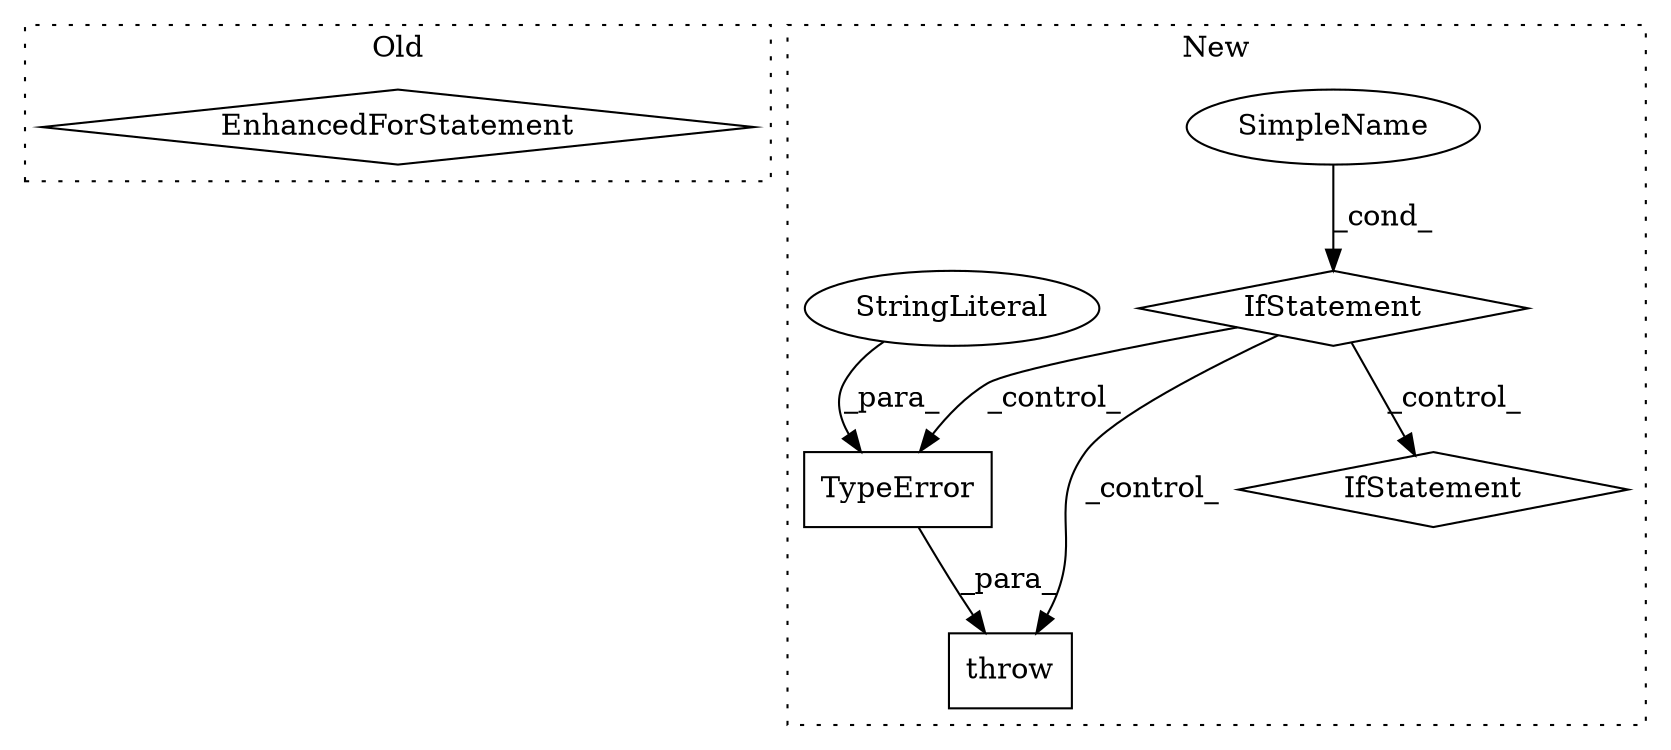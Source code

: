 digraph G {
subgraph cluster0 {
1 [label="EnhancedForStatement" a="70" s="16728,16825" l="66,2" shape="diamond"];
label = "Old";
style="dotted";
}
subgraph cluster1 {
2 [label="TypeError" a="32" s="16935,17047" l="10,1" shape="box"];
3 [label="throw" a="53" s="16929" l="6" shape="box"];
4 [label="IfStatement" a="25" s="16559,16581" l="4,2" shape="diamond"];
5 [label="SimpleName" a="42" s="" l="" shape="ellipse"];
6 [label="StringLiteral" a="45" s="16945" l="102" shape="ellipse"];
7 [label="IfStatement" a="25" s="17108,17135" l="4,2" shape="diamond"];
label = "New";
style="dotted";
}
2 -> 3 [label="_para_"];
4 -> 7 [label="_control_"];
4 -> 3 [label="_control_"];
4 -> 2 [label="_control_"];
5 -> 4 [label="_cond_"];
6 -> 2 [label="_para_"];
}